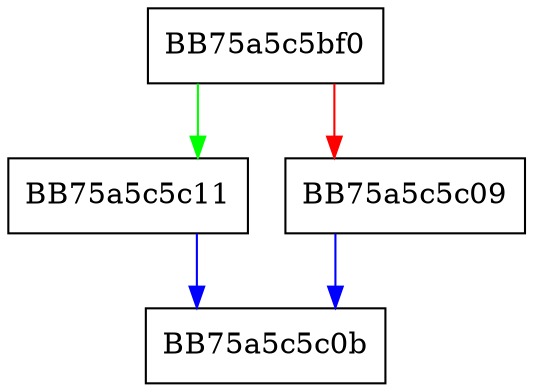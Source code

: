 digraph IsMine {
  node [shape="box"];
  graph [splines=ortho];
  BB75a5c5bf0 -> BB75a5c5c11 [color="green"];
  BB75a5c5bf0 -> BB75a5c5c09 [color="red"];
  BB75a5c5c09 -> BB75a5c5c0b [color="blue"];
  BB75a5c5c11 -> BB75a5c5c0b [color="blue"];
}
